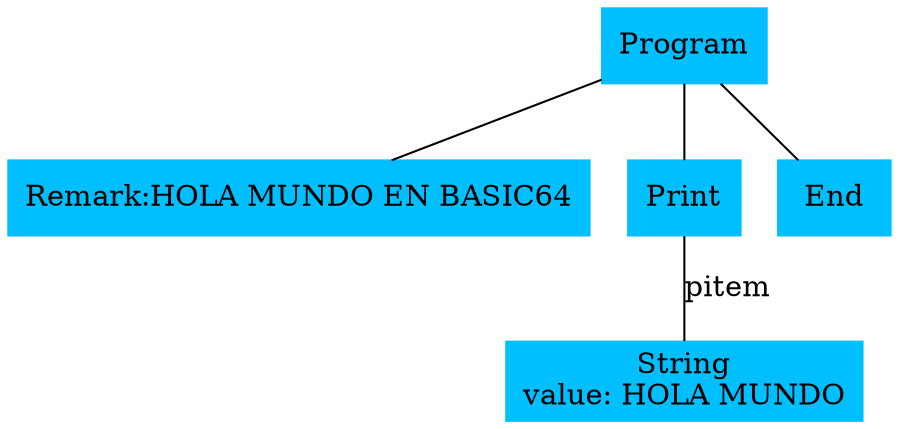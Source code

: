 digraph AST {
	node [color=deepskyblue shape=box style=filled]
	edge [arrowhead=none]
	n01 [label=Program]
	n02 [label="Remark:HOLA MUNDO EN BASIC64"]
	n01 -> n02
	n03 [label=Print]
	n04 [label="String
value: HOLA MUNDO"]
	n03 -> n04 [label=pitem]
	n01 -> n03
	n05 [label=End]
	n01 -> n05
}
